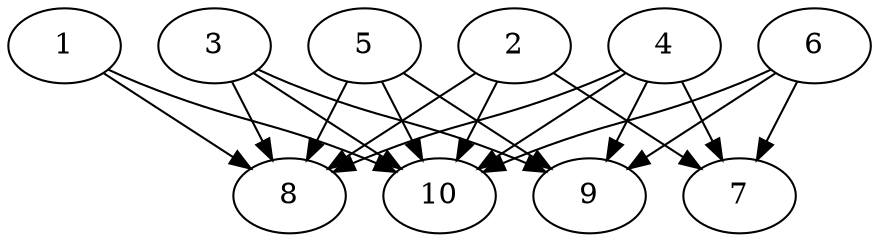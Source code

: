 // DAG automatically generated by daggen at Thu Oct  3 13:58:04 2019
// ./daggen --dot -n 10 --ccr 0.4 --fat 0.9 --regular 0.9 --density 0.9 --mindata 5242880 --maxdata 52428800 
digraph G {
  1 [size="109442560", alpha="0.09", expect_size="43777024"] 
  1 -> 8 [size ="43777024"]
  1 -> 10 [size ="43777024"]
  2 [size="90426880", alpha="0.12", expect_size="36170752"] 
  2 -> 7 [size ="36170752"]
  2 -> 8 [size ="36170752"]
  2 -> 10 [size ="36170752"]
  3 [size="60193280", alpha="0.19", expect_size="24077312"] 
  3 -> 8 [size ="24077312"]
  3 -> 9 [size ="24077312"]
  3 -> 10 [size ="24077312"]
  4 [size="110597120", alpha="0.14", expect_size="44238848"] 
  4 -> 7 [size ="44238848"]
  4 -> 8 [size ="44238848"]
  4 -> 9 [size ="44238848"]
  4 -> 10 [size ="44238848"]
  5 [size="110156800", alpha="0.17", expect_size="44062720"] 
  5 -> 8 [size ="44062720"]
  5 -> 9 [size ="44062720"]
  5 -> 10 [size ="44062720"]
  6 [size="51289600", alpha="0.09", expect_size="20515840"] 
  6 -> 7 [size ="20515840"]
  6 -> 9 [size ="20515840"]
  6 -> 10 [size ="20515840"]
  7 [size="28733440", alpha="0.17", expect_size="11493376"] 
  8 [size="57469440", alpha="0.15", expect_size="22987776"] 
  9 [size="116643840", alpha="0.01", expect_size="46657536"] 
  10 [size="115909120", alpha="0.10", expect_size="46363648"] 
}
